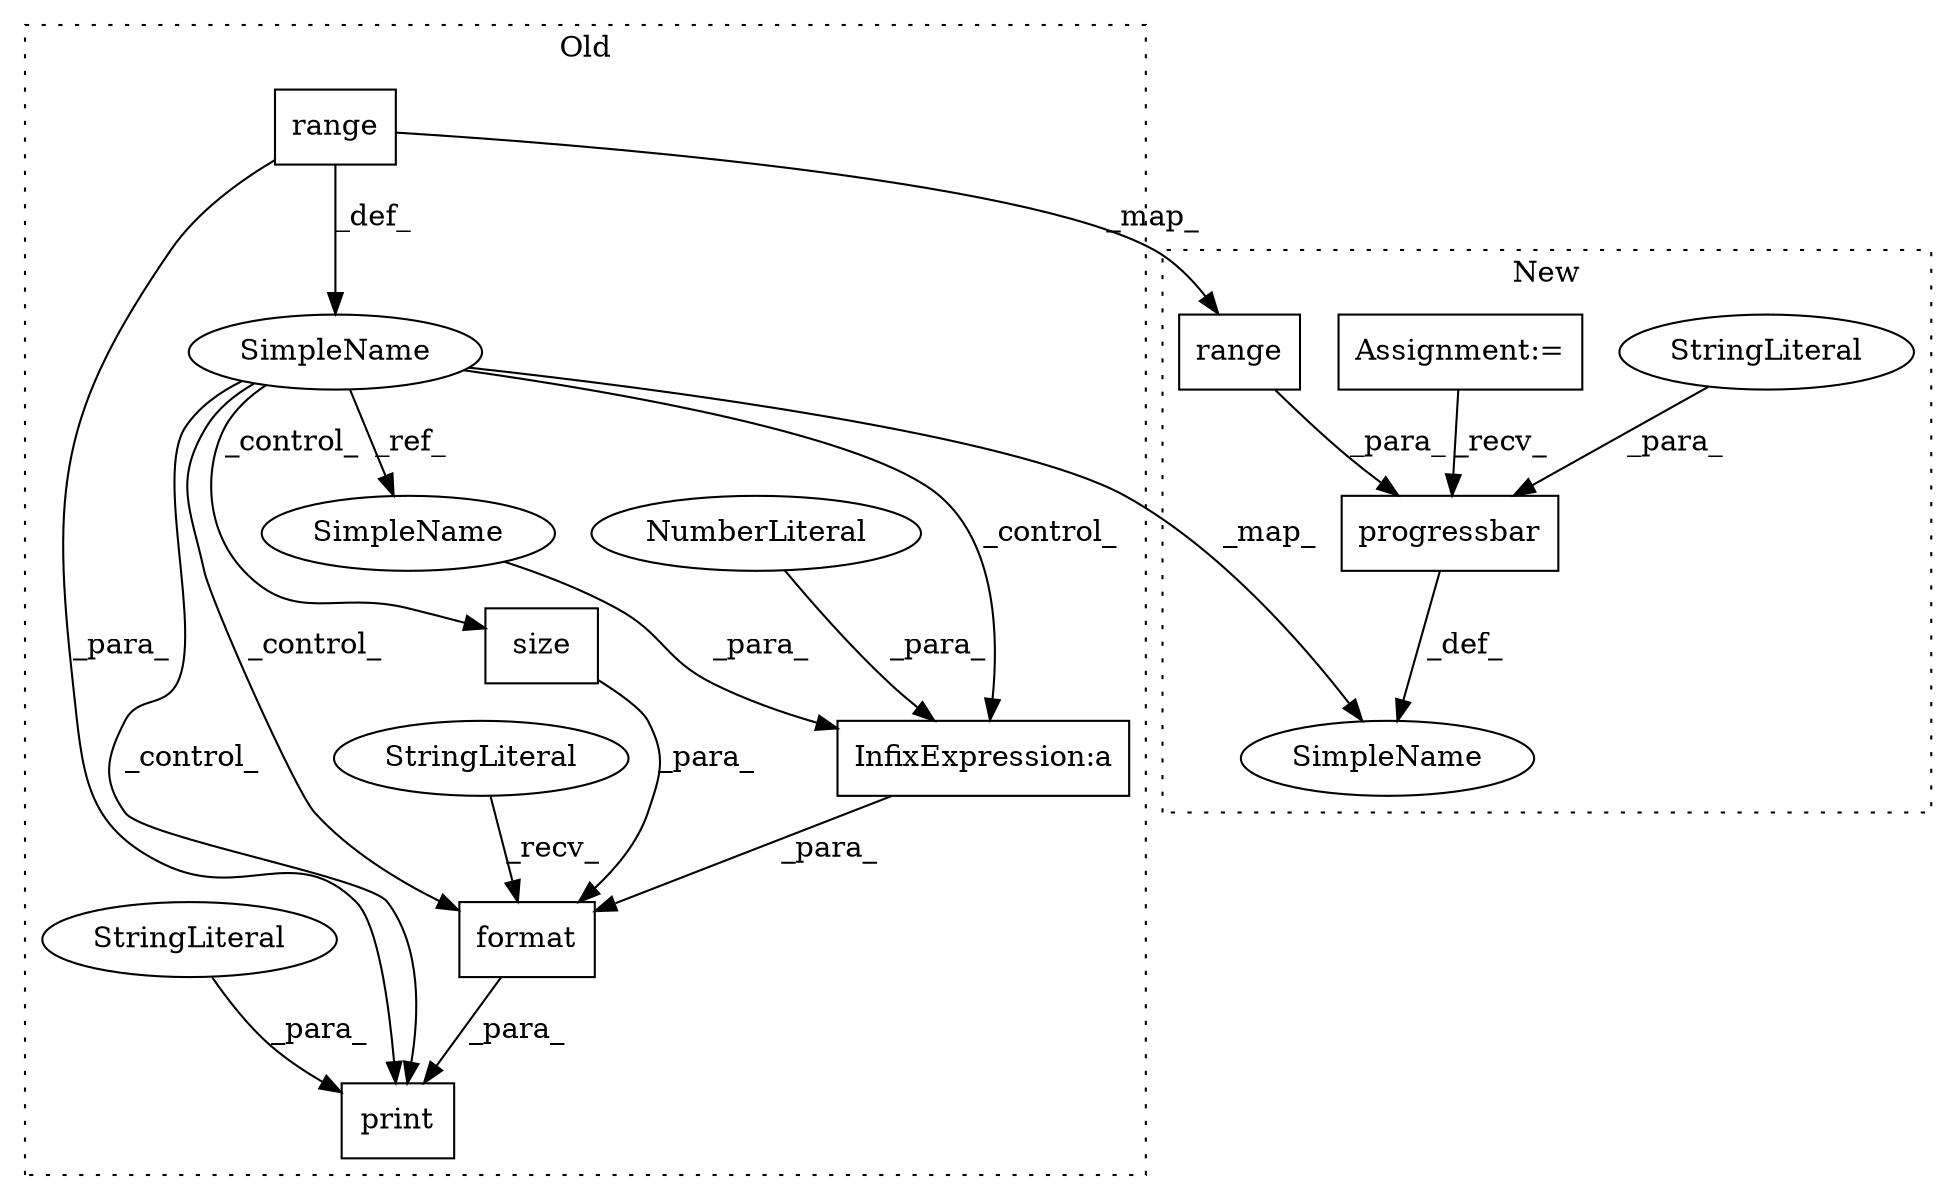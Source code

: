 digraph G {
subgraph cluster0 {
1 [label="format" a="32" s="3332,3361" l="7,1" shape="box"];
4 [label="StringLiteral" a="45" s="3324" l="7" shape="ellipse"];
6 [label="InfixExpression:a" a="27" s="3340" l="3" shape="box"];
7 [label="print" a="32" s="3318,3367" l="6,1" shape="box"];
8 [label="NumberLiteral" a="34" s="3343" l="1" shape="ellipse"];
9 [label="range" a="32" s="1616,1638" l="6,1" shape="box"];
11 [label="size" a="32" s="3355" l="6" shape="box"];
12 [label="SimpleName" a="42" s="1612" l="1" shape="ellipse"];
14 [label="StringLiteral" a="45" s="3363" l="4" shape="ellipse"];
15 [label="SimpleName" a="42" s="3339" l="1" shape="ellipse"];
label = "Old";
style="dotted";
}
subgraph cluster1 {
2 [label="progressbar" a="32" s="1810,1865" l="12,1" shape="box"];
3 [label="StringLiteral" a="45" s="1846" l="19" shape="ellipse"];
5 [label="Assignment:=" a="7" s="1379" l="11" shape="box"];
10 [label="range" a="32" s="1822,1844" l="6,1" shape="box"];
13 [label="SimpleName" a="42" s="1794" l="1" shape="ellipse"];
label = "New";
style="dotted";
}
1 -> 7 [label="_para_"];
2 -> 13 [label="_def_"];
3 -> 2 [label="_para_"];
4 -> 1 [label="_recv_"];
5 -> 2 [label="_recv_"];
6 -> 1 [label="_para_"];
8 -> 6 [label="_para_"];
9 -> 12 [label="_def_"];
9 -> 7 [label="_para_"];
9 -> 10 [label="_map_"];
10 -> 2 [label="_para_"];
11 -> 1 [label="_para_"];
12 -> 1 [label="_control_"];
12 -> 11 [label="_control_"];
12 -> 7 [label="_control_"];
12 -> 13 [label="_map_"];
12 -> 6 [label="_control_"];
12 -> 15 [label="_ref_"];
14 -> 7 [label="_para_"];
15 -> 6 [label="_para_"];
}